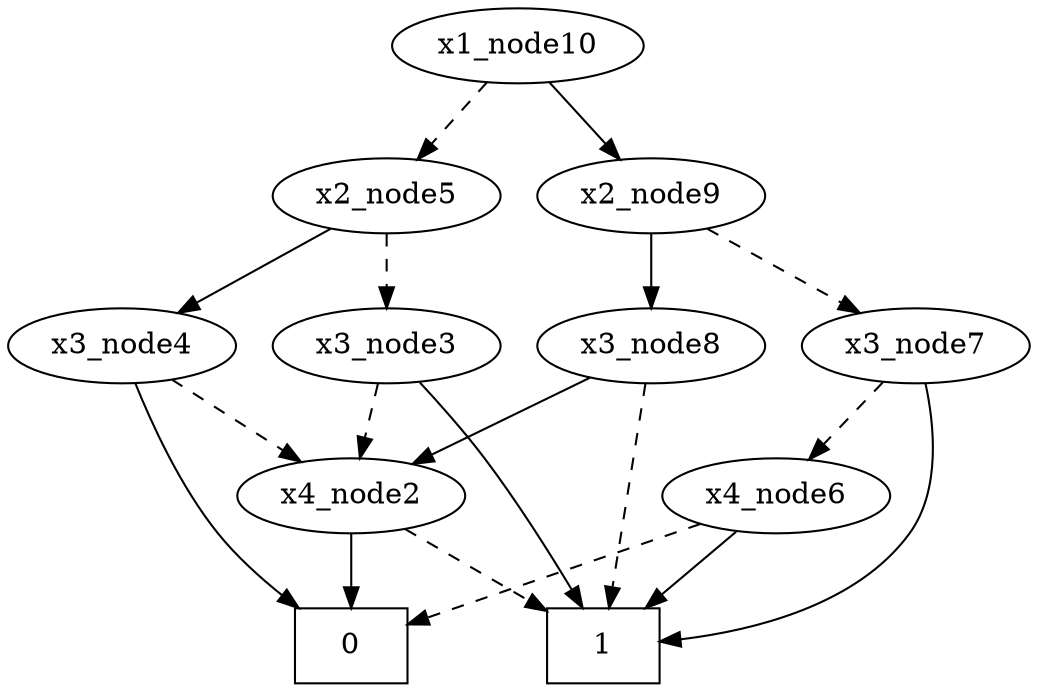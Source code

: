 digraph G { 
 0 [shape=box]; 
 1 [shape=box]; 
x4_node2 -> 1 [style = dashed];
x4_node2 -> 0;
x3_node3 -> x4_node2 [style = dashed];
x3_node3 -> 1;
x3_node4 -> x4_node2 [style = dashed];
x3_node4 -> 0;
x2_node5 -> x3_node3 [style = dashed];
x2_node5 -> x3_node4;
x4_node6 -> 0 [style = dashed];
x4_node6 -> 1;
x3_node7 -> x4_node6 [style = dashed];
x3_node7 -> 1;
x3_node8 -> 1 [style = dashed];
x3_node8 -> x4_node2;
x2_node9 -> x3_node7 [style = dashed];
x2_node9 -> x3_node8;
x1_node10 -> x2_node5 [style = dashed];
x1_node10 -> x2_node9;
 }